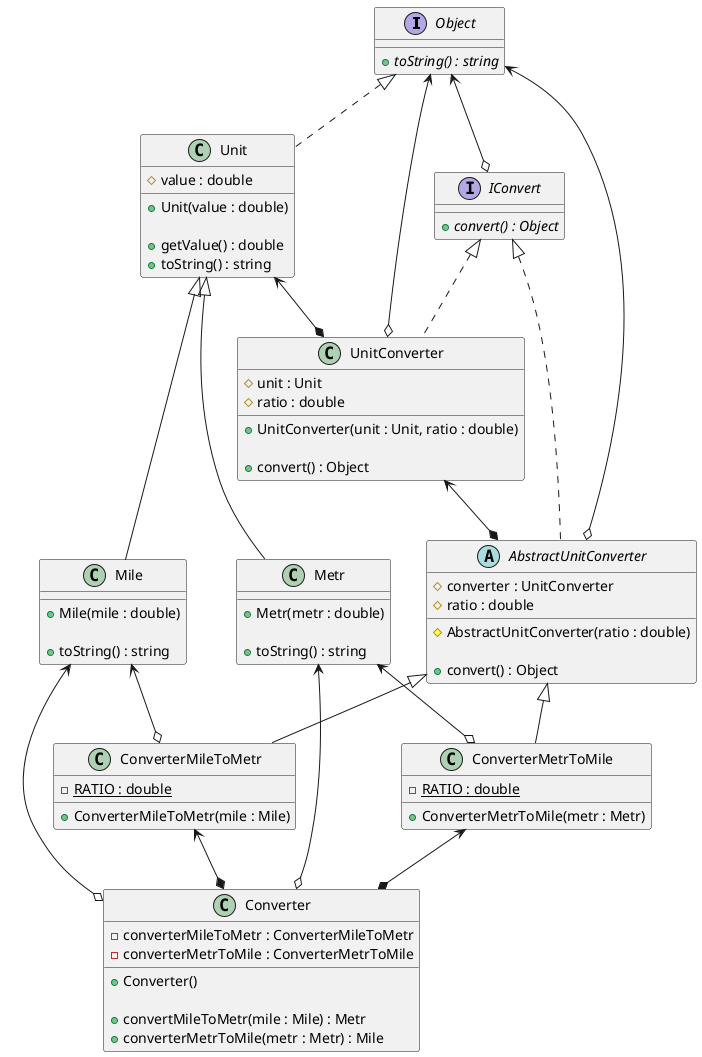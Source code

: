 @startuml
'https://plantuml.com/class-diagram

interface Object {
+ {abstract} toString() : string
}

Object <|.. Unit
class Unit {
# value : double

+ Unit(value : double)

+ getValue() : double
+ toString() : string
}

Unit <|-- Metr
class Metr {
+ Metr(metr : double)

+ toString() : string
}

Unit <|-- Mile
class Mile {
+ Mile(mile : double)

+ toString() : string
}

Object <--o IConvert
interface IConvert{
+ {abstract} convert() : Object
}

Object <--o UnitConverter
Unit <--* UnitConverter
IConvert <|.. UnitConverter
class UnitConverter {
# unit : Unit
# ratio : double

+ UnitConverter(unit : Unit, ratio : double)

+ convert() : Object
}

Object <--o AbstractUnitConverter
UnitConverter <--* AbstractUnitConverter
IConvert <|.. AbstractUnitConverter
abstract class AbstractUnitConverter {
# converter : UnitConverter
# ratio : double

# AbstractUnitConverter(ratio : double)

+ convert() : Object
}

Metr <--o ConverterMetrToMile
AbstractUnitConverter <|-- ConverterMetrToMile
class ConverterMetrToMile {
- {static} RATIO : double

+ ConverterMetrToMile(metr : Metr)
}

Mile <--o ConverterMileToMetr
AbstractUnitConverter <|-- ConverterMileToMetr
class ConverterMileToMetr {
- {static} RATIO : double

+ ConverterMileToMetr(mile : Mile)
}

Metr <--o Converter
Mile <--o Converter
ConverterMetrToMile <--* Converter
ConverterMileToMetr <--* Converter
class Converter {
- converterMileToMetr : ConverterMileToMetr
- converterMetrToMile : ConverterMetrToMile

+ Converter()

+ convertMileToMetr(mile : Mile) : Metr
+ converterMetrToMile(metr : Metr) : Mile
}

@enduml